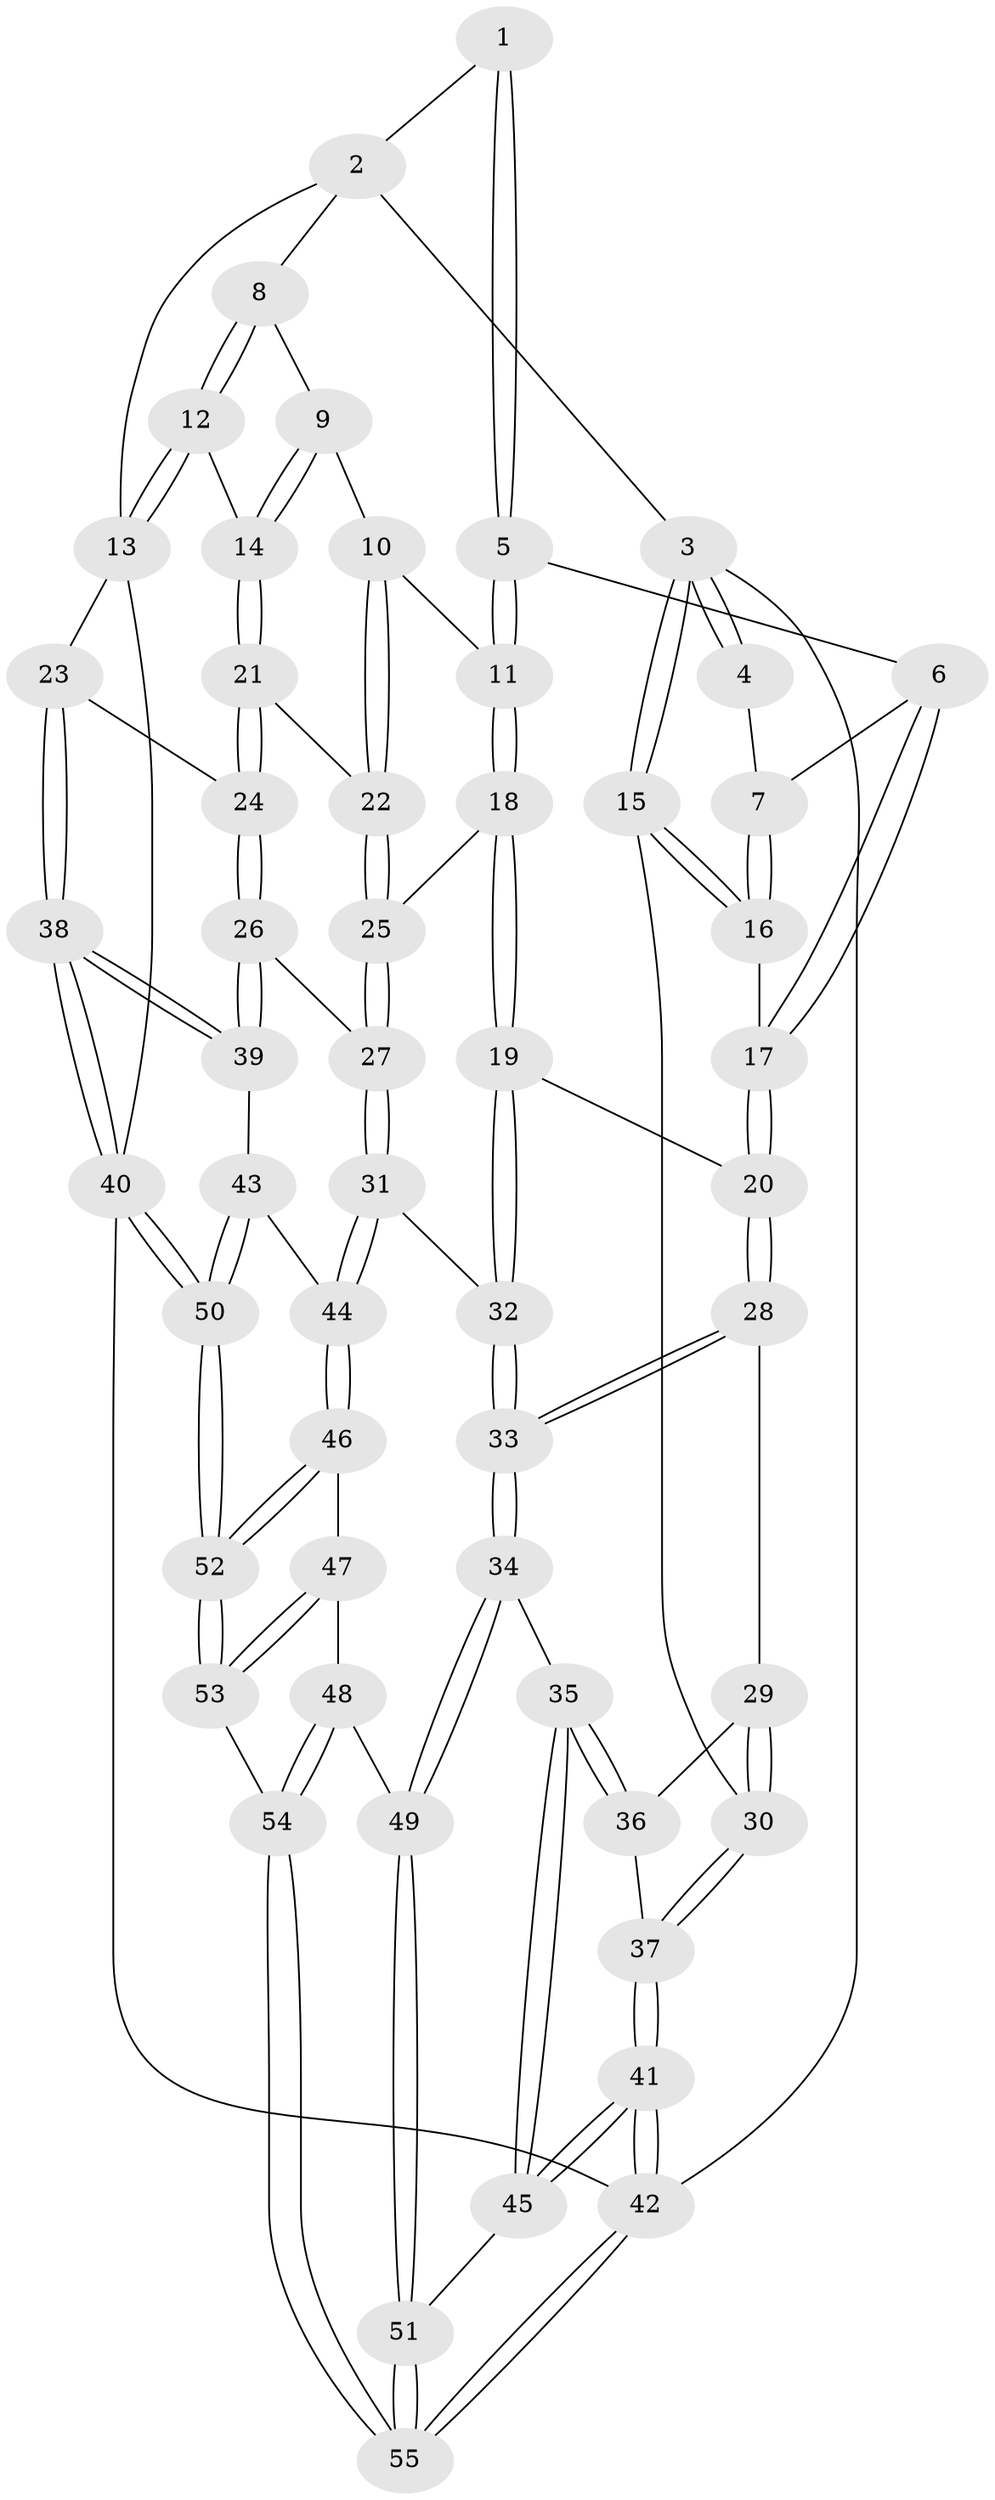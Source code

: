 // Generated by graph-tools (version 1.1) at 2025/27/03/09/25 03:27:13]
// undirected, 55 vertices, 134 edges
graph export_dot {
graph [start="1"]
  node [color=gray90,style=filled];
  1 [pos="+0.5347458349463685+0"];
  2 [pos="+0.7287604606023628+0"];
  3 [pos="+0+0"];
  4 [pos="+0.3268968612190396+0"];
  5 [pos="+0.513278087073512+0.12436509003528694"];
  6 [pos="+0.4375525838613965+0.1681250481419569"];
  7 [pos="+0.16235833521579812+0.17373197711963115"];
  8 [pos="+0.8455538726410848+0.131114497825519"];
  9 [pos="+0.7713800192444932+0.2372147262190069"];
  10 [pos="+0.6773241654254546+0.27950571506051736"];
  11 [pos="+0.5371219067252553+0.2152623670953889"];
  12 [pos="+0.958793646533067+0.21875224280797584"];
  13 [pos="+1+0.357837098106272"];
  14 [pos="+0.7992463606361181+0.3262807606174796"];
  15 [pos="+0+0.06533383918685363"];
  16 [pos="+0.13084191238806628+0.22064792680462383"];
  17 [pos="+0.19820649059898723+0.3464229133293587"];
  18 [pos="+0.48672973363768524+0.4138394799191618"];
  19 [pos="+0.47116753782965626+0.42795333886988524"];
  20 [pos="+0.21069012766311215+0.42330088497420554"];
  21 [pos="+0.7951365185730466+0.37832948218732876"];
  22 [pos="+0.7041382481471872+0.35215412039633426"];
  23 [pos="+1+0.41101118966851213"];
  24 [pos="+0.9022340651886296+0.5109023004998715"];
  25 [pos="+0.6362221425288495+0.44357879867684336"];
  26 [pos="+0.836057509626022+0.5728540569322865"];
  27 [pos="+0.783512919376679+0.6003045737061339"];
  28 [pos="+0.2059811044730121+0.4314437335154844"];
  29 [pos="+0.14222213389587962+0.4705732525368531"];
  30 [pos="+0+0.5018684241726233"];
  31 [pos="+0.7028165125187347+0.7067976154025887"];
  32 [pos="+0.5060800429572596+0.6427760044192558"];
  33 [pos="+0.3428703822479111+0.7429851557855207"];
  34 [pos="+0.33766970639305977+0.7549988664822537"];
  35 [pos="+0.08619016434619757+0.7791557824777753"];
  36 [pos="+0.10448101966199518+0.6459863019675952"];
  37 [pos="+0+0.5408913351556758"];
  38 [pos="+1+0.7700049987297306"];
  39 [pos="+0.979385992181796+0.7763912406482524"];
  40 [pos="+1+1"];
  41 [pos="+0+0.8200647221241254"];
  42 [pos="+0+1"];
  43 [pos="+0.914282799293514+0.8326436031286094"];
  44 [pos="+0.7070343133006738+0.7511432828664889"];
  45 [pos="+0.08117822427793299+0.7827631593133025"];
  46 [pos="+0.7052464413064337+0.7578787608980208"];
  47 [pos="+0.5816714581358019+0.8302570182012613"];
  48 [pos="+0.36293029493282725+0.8339939593956014"];
  49 [pos="+0.35392708217086705+0.8069591105750881"];
  50 [pos="+1+1"];
  51 [pos="+0.13987831607665682+0.9326479987500249"];
  52 [pos="+0.7466321521743441+1"];
  53 [pos="+0.41238792685891845+1"];
  54 [pos="+0.3853818908411843+1"];
  55 [pos="+0.24347289809401892+1"];
  1 -- 2;
  1 -- 5;
  1 -- 5;
  2 -- 3;
  2 -- 8;
  2 -- 13;
  3 -- 4;
  3 -- 4;
  3 -- 15;
  3 -- 15;
  3 -- 42;
  4 -- 7;
  5 -- 6;
  5 -- 11;
  5 -- 11;
  6 -- 7;
  6 -- 17;
  6 -- 17;
  7 -- 16;
  7 -- 16;
  8 -- 9;
  8 -- 12;
  8 -- 12;
  9 -- 10;
  9 -- 14;
  9 -- 14;
  10 -- 11;
  10 -- 22;
  10 -- 22;
  11 -- 18;
  11 -- 18;
  12 -- 13;
  12 -- 13;
  12 -- 14;
  13 -- 23;
  13 -- 40;
  14 -- 21;
  14 -- 21;
  15 -- 16;
  15 -- 16;
  15 -- 30;
  16 -- 17;
  17 -- 20;
  17 -- 20;
  18 -- 19;
  18 -- 19;
  18 -- 25;
  19 -- 20;
  19 -- 32;
  19 -- 32;
  20 -- 28;
  20 -- 28;
  21 -- 22;
  21 -- 24;
  21 -- 24;
  22 -- 25;
  22 -- 25;
  23 -- 24;
  23 -- 38;
  23 -- 38;
  24 -- 26;
  24 -- 26;
  25 -- 27;
  25 -- 27;
  26 -- 27;
  26 -- 39;
  26 -- 39;
  27 -- 31;
  27 -- 31;
  28 -- 29;
  28 -- 33;
  28 -- 33;
  29 -- 30;
  29 -- 30;
  29 -- 36;
  30 -- 37;
  30 -- 37;
  31 -- 32;
  31 -- 44;
  31 -- 44;
  32 -- 33;
  32 -- 33;
  33 -- 34;
  33 -- 34;
  34 -- 35;
  34 -- 49;
  34 -- 49;
  35 -- 36;
  35 -- 36;
  35 -- 45;
  35 -- 45;
  36 -- 37;
  37 -- 41;
  37 -- 41;
  38 -- 39;
  38 -- 39;
  38 -- 40;
  38 -- 40;
  39 -- 43;
  40 -- 50;
  40 -- 50;
  40 -- 42;
  41 -- 42;
  41 -- 42;
  41 -- 45;
  41 -- 45;
  42 -- 55;
  42 -- 55;
  43 -- 44;
  43 -- 50;
  43 -- 50;
  44 -- 46;
  44 -- 46;
  45 -- 51;
  46 -- 47;
  46 -- 52;
  46 -- 52;
  47 -- 48;
  47 -- 53;
  47 -- 53;
  48 -- 49;
  48 -- 54;
  48 -- 54;
  49 -- 51;
  49 -- 51;
  50 -- 52;
  50 -- 52;
  51 -- 55;
  51 -- 55;
  52 -- 53;
  52 -- 53;
  53 -- 54;
  54 -- 55;
  54 -- 55;
}
